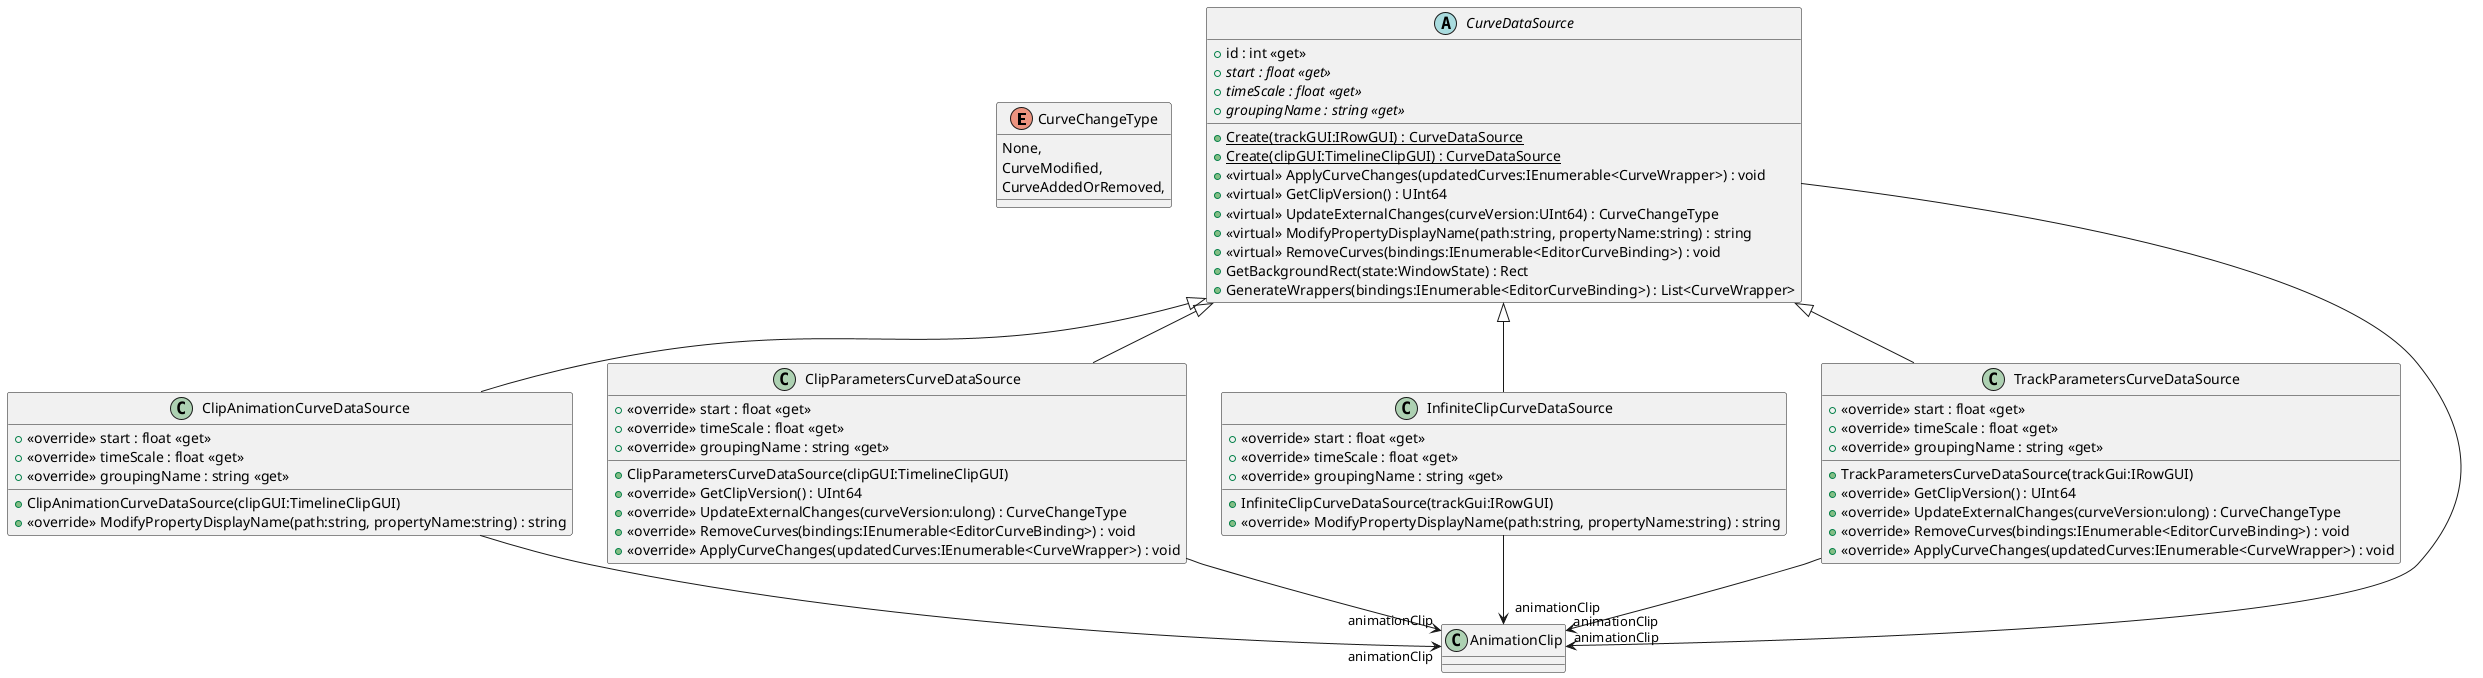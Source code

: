 @startuml
enum CurveChangeType {
    None,
    CurveModified,
    CurveAddedOrRemoved,
}
abstract class CurveDataSource {
    + {static} Create(trackGUI:IRowGUI) : CurveDataSource
    + {static} Create(clipGUI:TimelineClipGUI) : CurveDataSource
    + id : int <<get>>
    + {abstract} start : float <<get>>
    + {abstract} timeScale : float <<get>>
    + {abstract} groupingName : string <<get>>
    + <<virtual>> ApplyCurveChanges(updatedCurves:IEnumerable<CurveWrapper>) : void
    + <<virtual>> GetClipVersion() : UInt64
    + <<virtual>> UpdateExternalChanges(curveVersion:UInt64) : CurveChangeType
    + <<virtual>> ModifyPropertyDisplayName(path:string, propertyName:string) : string
    + <<virtual>> RemoveCurves(bindings:IEnumerable<EditorCurveBinding>) : void
    + GetBackgroundRect(state:WindowState) : Rect
    + GenerateWrappers(bindings:IEnumerable<EditorCurveBinding>) : List<CurveWrapper>
}
class ClipAnimationCurveDataSource {
    + ClipAnimationCurveDataSource(clipGUI:TimelineClipGUI)
    + <<override>> start : float <<get>>
    + <<override>> timeScale : float <<get>>
    + <<override>> groupingName : string <<get>>
    + <<override>> ModifyPropertyDisplayName(path:string, propertyName:string) : string
}
class ClipParametersCurveDataSource {
    + ClipParametersCurveDataSource(clipGUI:TimelineClipGUI)
    + <<override>> GetClipVersion() : UInt64
    + <<override>> UpdateExternalChanges(curveVersion:ulong) : CurveChangeType
    + <<override>> start : float <<get>>
    + <<override>> timeScale : float <<get>>
    + <<override>> groupingName : string <<get>>
    + <<override>> RemoveCurves(bindings:IEnumerable<EditorCurveBinding>) : void
    + <<override>> ApplyCurveChanges(updatedCurves:IEnumerable<CurveWrapper>) : void
}
class InfiniteClipCurveDataSource {
    + InfiniteClipCurveDataSource(trackGui:IRowGUI)
    + <<override>> start : float <<get>>
    + <<override>> timeScale : float <<get>>
    + <<override>> groupingName : string <<get>>
    + <<override>> ModifyPropertyDisplayName(path:string, propertyName:string) : string
}
class TrackParametersCurveDataSource {
    + TrackParametersCurveDataSource(trackGui:IRowGUI)
    + <<override>> GetClipVersion() : UInt64
    + <<override>> UpdateExternalChanges(curveVersion:ulong) : CurveChangeType
    + <<override>> start : float <<get>>
    + <<override>> timeScale : float <<get>>
    + <<override>> groupingName : string <<get>>
    + <<override>> RemoveCurves(bindings:IEnumerable<EditorCurveBinding>) : void
    + <<override>> ApplyCurveChanges(updatedCurves:IEnumerable<CurveWrapper>) : void
}
CurveDataSource --> "animationClip" AnimationClip
CurveDataSource <|-- ClipAnimationCurveDataSource
ClipAnimationCurveDataSource --> "animationClip" AnimationClip
CurveDataSource <|-- ClipParametersCurveDataSource
ClipParametersCurveDataSource --> "animationClip" AnimationClip
CurveDataSource <|-- InfiniteClipCurveDataSource
InfiniteClipCurveDataSource --> "animationClip" AnimationClip
CurveDataSource <|-- TrackParametersCurveDataSource
TrackParametersCurveDataSource --> "animationClip" AnimationClip
@enduml
